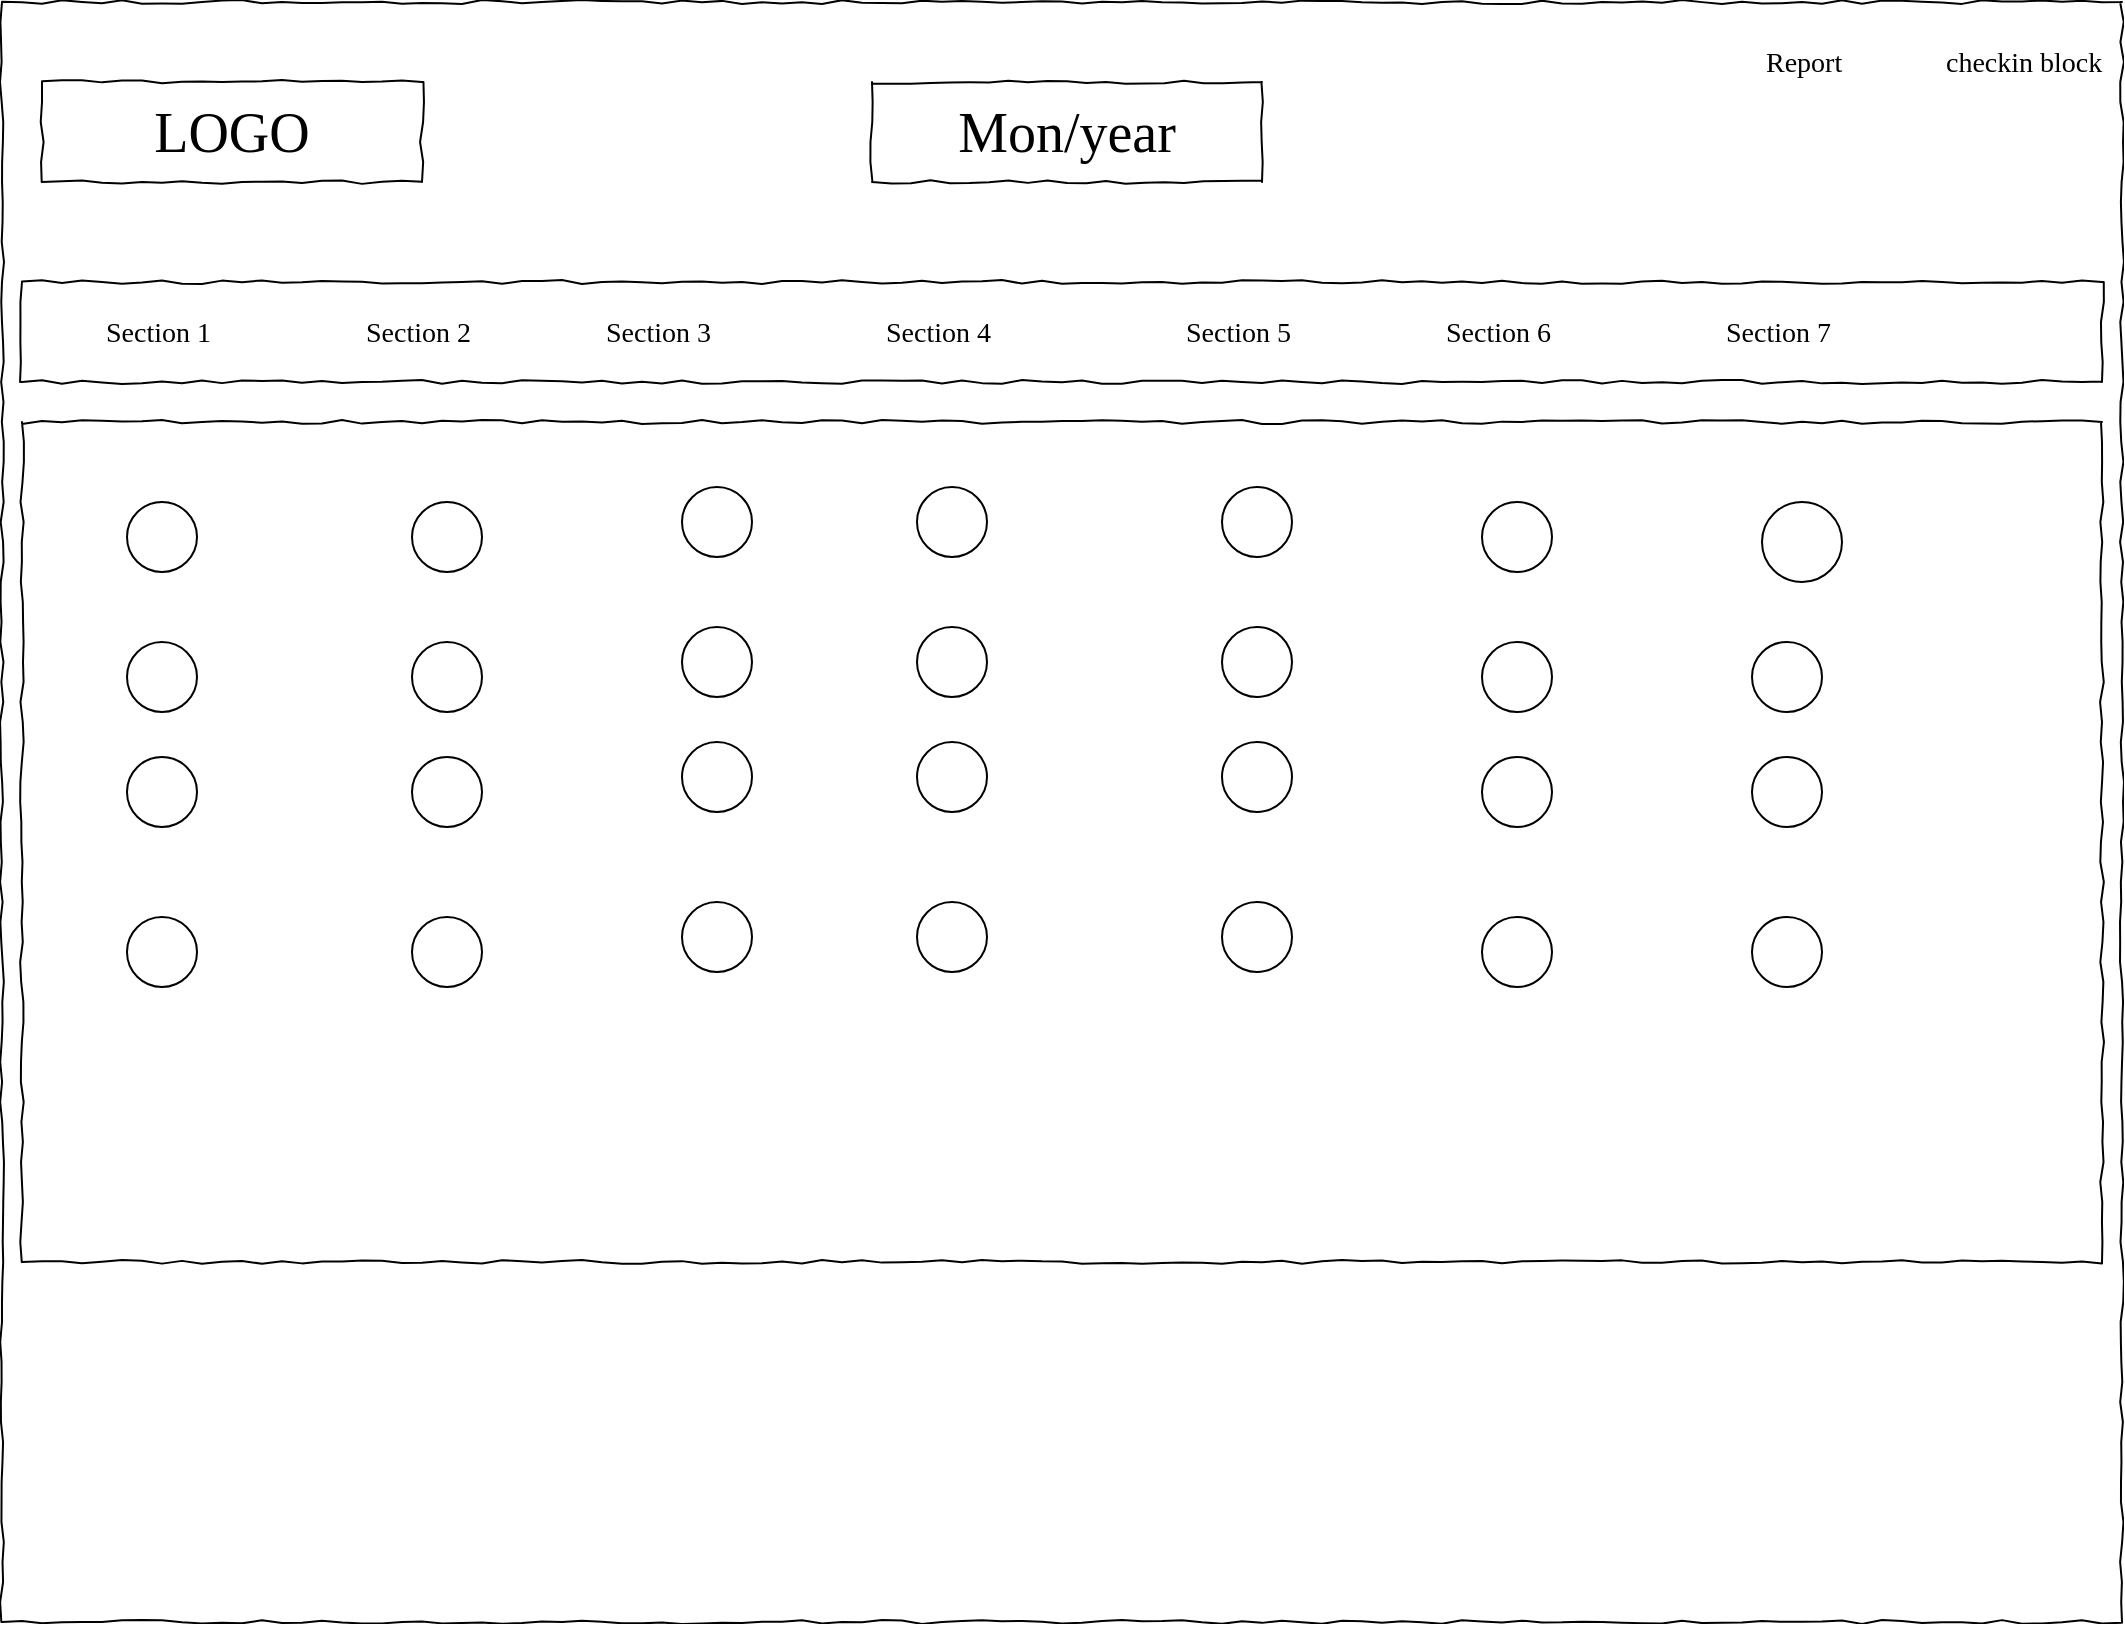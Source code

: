 <mxfile version="21.3.7" type="github" pages="3">
  <diagram name="Splash page" id="03018318-947c-dd8e-b7a3-06fadd420f32">
    <mxGraphModel dx="1562" dy="885" grid="1" gridSize="10" guides="1" tooltips="1" connect="1" arrows="1" fold="1" page="1" pageScale="1" pageWidth="1100" pageHeight="850" background="none" math="0" shadow="0">
      <root>
        <mxCell id="0" />
        <mxCell id="1" parent="0" />
        <mxCell id="677b7b8949515195-1" value="" style="whiteSpace=wrap;html=1;rounded=0;shadow=0;labelBackgroundColor=none;strokeColor=#000000;strokeWidth=1;fillColor=none;fontFamily=Verdana;fontSize=12;fontColor=#000000;align=center;comic=1;" parent="1" vertex="1">
          <mxGeometry x="20" y="20" width="1060" height="810" as="geometry" />
        </mxCell>
        <mxCell id="677b7b8949515195-2" value="LOGO" style="whiteSpace=wrap;html=1;rounded=0;shadow=0;labelBackgroundColor=none;strokeWidth=1;fontFamily=Verdana;fontSize=28;align=center;comic=1;" parent="1" vertex="1">
          <mxGeometry x="40" y="60" width="190" height="50" as="geometry" />
        </mxCell>
        <mxCell id="677b7b8949515195-5" value="Report" style="text;html=1;points=[];align=left;verticalAlign=top;spacingTop=-4;fontSize=14;fontFamily=Verdana" parent="1" vertex="1">
          <mxGeometry x="900" y="40" width="60" height="20" as="geometry" />
        </mxCell>
        <mxCell id="677b7b8949515195-8" value="" style="whiteSpace=wrap;html=1;rounded=0;shadow=0;labelBackgroundColor=none;strokeWidth=1;fillColor=none;fontFamily=Verdana;fontSize=12;align=center;comic=1;" parent="1" vertex="1">
          <mxGeometry x="30" y="230" width="1040" height="420" as="geometry" />
        </mxCell>
        <mxCell id="677b7b8949515195-10" value="" style="whiteSpace=wrap;html=1;rounded=0;shadow=0;labelBackgroundColor=none;strokeWidth=1;fillColor=none;fontFamily=Verdana;fontSize=12;align=center;comic=1;" parent="1" vertex="1">
          <mxGeometry x="30" y="160" width="1040" height="50" as="geometry" />
        </mxCell>
        <mxCell id="677b7b8949515195-11" value="Section 1" style="text;html=1;points=[];align=left;verticalAlign=top;spacingTop=-4;fontSize=14;fontFamily=Verdana" parent="1" vertex="1">
          <mxGeometry x="70" y="175" width="60" height="25" as="geometry" />
        </mxCell>
        <mxCell id="677b7b8949515195-12" value="Section 2" style="text;html=1;points=[];align=left;verticalAlign=top;spacingTop=-4;fontSize=14;fontFamily=Verdana" parent="1" vertex="1">
          <mxGeometry x="200" y="175" width="60" height="20" as="geometry" />
        </mxCell>
        <mxCell id="677b7b8949515195-13" value="Section 3" style="text;html=1;points=[];align=left;verticalAlign=top;spacingTop=-4;fontSize=14;fontFamily=Verdana" parent="1" vertex="1">
          <mxGeometry x="320" y="175" width="60" height="20" as="geometry" />
        </mxCell>
        <mxCell id="677b7b8949515195-14" value="Section 4" style="text;html=1;points=[];align=left;verticalAlign=top;spacingTop=-4;fontSize=14;fontFamily=Verdana" parent="1" vertex="1">
          <mxGeometry x="460" y="175" width="60" height="20" as="geometry" />
        </mxCell>
        <mxCell id="gzuGPbXRsKbP8Gxhz4UM-1" value="Section 5" style="text;html=1;points=[];align=left;verticalAlign=top;spacingTop=-4;fontSize=14;fontFamily=Verdana" vertex="1" parent="1">
          <mxGeometry x="610" y="175" width="60" height="20" as="geometry" />
        </mxCell>
        <mxCell id="gzuGPbXRsKbP8Gxhz4UM-2" value="Section 6" style="text;html=1;points=[];align=left;verticalAlign=top;spacingTop=-4;fontSize=14;fontFamily=Verdana" vertex="1" parent="1">
          <mxGeometry x="740" y="175" width="60" height="20" as="geometry" />
        </mxCell>
        <mxCell id="gzuGPbXRsKbP8Gxhz4UM-3" value="Section 7" style="text;html=1;points=[];align=left;verticalAlign=top;spacingTop=-4;fontSize=14;fontFamily=Verdana" vertex="1" parent="1">
          <mxGeometry x="880" y="175" width="60" height="20" as="geometry" />
        </mxCell>
        <mxCell id="gzuGPbXRsKbP8Gxhz4UM-5" value="Mon/year" style="whiteSpace=wrap;html=1;rounded=0;shadow=0;labelBackgroundColor=none;strokeWidth=1;fontFamily=Verdana;fontSize=28;align=center;comic=1;" vertex="1" parent="1">
          <mxGeometry x="455" y="60" width="195" height="50" as="geometry" />
        </mxCell>
        <mxCell id="gzuGPbXRsKbP8Gxhz4UM-9" value="" style="ellipse;whiteSpace=wrap;html=1;aspect=fixed;" vertex="1" parent="1">
          <mxGeometry x="82.5" y="270" width="35" height="35" as="geometry" />
        </mxCell>
        <mxCell id="gzuGPbXRsKbP8Gxhz4UM-10" value="" style="ellipse;whiteSpace=wrap;html=1;aspect=fixed;" vertex="1" parent="1">
          <mxGeometry x="82.5" y="340" width="35" height="35" as="geometry" />
        </mxCell>
        <mxCell id="gzuGPbXRsKbP8Gxhz4UM-11" value="" style="ellipse;whiteSpace=wrap;html=1;aspect=fixed;" vertex="1" parent="1">
          <mxGeometry x="82.5" y="397.5" width="35" height="35" as="geometry" />
        </mxCell>
        <mxCell id="gzuGPbXRsKbP8Gxhz4UM-12" value="" style="ellipse;whiteSpace=wrap;html=1;aspect=fixed;" vertex="1" parent="1">
          <mxGeometry x="82.5" y="477.5" width="35" height="35" as="geometry" />
        </mxCell>
        <mxCell id="gzuGPbXRsKbP8Gxhz4UM-13" value="" style="ellipse;whiteSpace=wrap;html=1;aspect=fixed;" vertex="1" parent="1">
          <mxGeometry x="225" y="270" width="35" height="35" as="geometry" />
        </mxCell>
        <mxCell id="gzuGPbXRsKbP8Gxhz4UM-14" value="" style="ellipse;whiteSpace=wrap;html=1;aspect=fixed;" vertex="1" parent="1">
          <mxGeometry x="225" y="340" width="35" height="35" as="geometry" />
        </mxCell>
        <mxCell id="gzuGPbXRsKbP8Gxhz4UM-15" value="" style="ellipse;whiteSpace=wrap;html=1;aspect=fixed;" vertex="1" parent="1">
          <mxGeometry x="225" y="397.5" width="35" height="35" as="geometry" />
        </mxCell>
        <mxCell id="gzuGPbXRsKbP8Gxhz4UM-16" value="" style="ellipse;whiteSpace=wrap;html=1;aspect=fixed;" vertex="1" parent="1">
          <mxGeometry x="225" y="477.5" width="35" height="35" as="geometry" />
        </mxCell>
        <mxCell id="gzuGPbXRsKbP8Gxhz4UM-17" value="" style="ellipse;whiteSpace=wrap;html=1;aspect=fixed;" vertex="1" parent="1">
          <mxGeometry x="360" y="262.5" width="35" height="35" as="geometry" />
        </mxCell>
        <mxCell id="gzuGPbXRsKbP8Gxhz4UM-18" value="" style="ellipse;whiteSpace=wrap;html=1;aspect=fixed;" vertex="1" parent="1">
          <mxGeometry x="360" y="332.5" width="35" height="35" as="geometry" />
        </mxCell>
        <mxCell id="gzuGPbXRsKbP8Gxhz4UM-19" value="" style="ellipse;whiteSpace=wrap;html=1;aspect=fixed;" vertex="1" parent="1">
          <mxGeometry x="360" y="390" width="35" height="35" as="geometry" />
        </mxCell>
        <mxCell id="gzuGPbXRsKbP8Gxhz4UM-20" value="" style="ellipse;whiteSpace=wrap;html=1;aspect=fixed;" vertex="1" parent="1">
          <mxGeometry x="360" y="470" width="35" height="35" as="geometry" />
        </mxCell>
        <mxCell id="gzuGPbXRsKbP8Gxhz4UM-26" value="" style="ellipse;whiteSpace=wrap;html=1;aspect=fixed;" vertex="1" parent="1">
          <mxGeometry x="477.5" y="262.5" width="35" height="35" as="geometry" />
        </mxCell>
        <mxCell id="gzuGPbXRsKbP8Gxhz4UM-27" value="" style="ellipse;whiteSpace=wrap;html=1;aspect=fixed;" vertex="1" parent="1">
          <mxGeometry x="477.5" y="332.5" width="35" height="35" as="geometry" />
        </mxCell>
        <mxCell id="gzuGPbXRsKbP8Gxhz4UM-28" value="" style="ellipse;whiteSpace=wrap;html=1;aspect=fixed;" vertex="1" parent="1">
          <mxGeometry x="477.5" y="390" width="35" height="35" as="geometry" />
        </mxCell>
        <mxCell id="gzuGPbXRsKbP8Gxhz4UM-29" value="" style="ellipse;whiteSpace=wrap;html=1;aspect=fixed;" vertex="1" parent="1">
          <mxGeometry x="477.5" y="470" width="35" height="35" as="geometry" />
        </mxCell>
        <mxCell id="gzuGPbXRsKbP8Gxhz4UM-30" value="" style="ellipse;whiteSpace=wrap;html=1;aspect=fixed;" vertex="1" parent="1">
          <mxGeometry x="630" y="262.5" width="35" height="35" as="geometry" />
        </mxCell>
        <mxCell id="gzuGPbXRsKbP8Gxhz4UM-31" value="" style="ellipse;whiteSpace=wrap;html=1;aspect=fixed;" vertex="1" parent="1">
          <mxGeometry x="630" y="332.5" width="35" height="35" as="geometry" />
        </mxCell>
        <mxCell id="gzuGPbXRsKbP8Gxhz4UM-32" value="" style="ellipse;whiteSpace=wrap;html=1;aspect=fixed;" vertex="1" parent="1">
          <mxGeometry x="630" y="390" width="35" height="35" as="geometry" />
        </mxCell>
        <mxCell id="gzuGPbXRsKbP8Gxhz4UM-33" value="" style="ellipse;whiteSpace=wrap;html=1;aspect=fixed;" vertex="1" parent="1">
          <mxGeometry x="630" y="470" width="35" height="35" as="geometry" />
        </mxCell>
        <mxCell id="gzuGPbXRsKbP8Gxhz4UM-34" value="" style="ellipse;whiteSpace=wrap;html=1;aspect=fixed;" vertex="1" parent="1">
          <mxGeometry x="760" y="270" width="35" height="35" as="geometry" />
        </mxCell>
        <mxCell id="gzuGPbXRsKbP8Gxhz4UM-35" value="" style="ellipse;whiteSpace=wrap;html=1;aspect=fixed;" vertex="1" parent="1">
          <mxGeometry x="760" y="340" width="35" height="35" as="geometry" />
        </mxCell>
        <mxCell id="gzuGPbXRsKbP8Gxhz4UM-36" value="" style="ellipse;whiteSpace=wrap;html=1;aspect=fixed;" vertex="1" parent="1">
          <mxGeometry x="760" y="397.5" width="35" height="35" as="geometry" />
        </mxCell>
        <mxCell id="gzuGPbXRsKbP8Gxhz4UM-37" value="" style="ellipse;whiteSpace=wrap;html=1;aspect=fixed;" vertex="1" parent="1">
          <mxGeometry x="760" y="477.5" width="35" height="35" as="geometry" />
        </mxCell>
        <mxCell id="gzuGPbXRsKbP8Gxhz4UM-38" value="" style="ellipse;whiteSpace=wrap;html=1;aspect=fixed;" vertex="1" parent="1">
          <mxGeometry x="900" y="270" width="40" height="40" as="geometry" />
        </mxCell>
        <mxCell id="gzuGPbXRsKbP8Gxhz4UM-39" value="" style="ellipse;whiteSpace=wrap;html=1;aspect=fixed;" vertex="1" parent="1">
          <mxGeometry x="895" y="340" width="35" height="35" as="geometry" />
        </mxCell>
        <mxCell id="gzuGPbXRsKbP8Gxhz4UM-40" value="" style="ellipse;whiteSpace=wrap;html=1;aspect=fixed;" vertex="1" parent="1">
          <mxGeometry x="895" y="397.5" width="35" height="35" as="geometry" />
        </mxCell>
        <mxCell id="gzuGPbXRsKbP8Gxhz4UM-41" value="" style="ellipse;whiteSpace=wrap;html=1;aspect=fixed;" vertex="1" parent="1">
          <mxGeometry x="895" y="477.5" width="35" height="35" as="geometry" />
        </mxCell>
        <mxCell id="cvRHS9d1KzE3qvVEQX-d-2" value="checkin block&lt;br&gt;" style="text;html=1;points=[];align=left;verticalAlign=top;spacingTop=-4;fontSize=14;fontFamily=Verdana" vertex="1" parent="1">
          <mxGeometry x="990" y="40" width="60" height="20" as="geometry" />
        </mxCell>
      </root>
    </mxGraphModel>
  </diagram>
  <diagram id="HzAyq3bULW1CsUGAQFjL" name="tasks Feature 1(CRUD)">
    <mxGraphModel dx="1562" dy="885" grid="1" gridSize="10" guides="1" tooltips="1" connect="1" arrows="1" fold="1" page="1" pageScale="1" pageWidth="827" pageHeight="1169" math="0" shadow="0">
      <root>
        <mxCell id="0" />
        <mxCell id="1" parent="0" />
        <mxCell id="LJAVsd4vpqmhmT_unBGZ-1" value="" style="whiteSpace=wrap;html=1;rounded=0;shadow=0;labelBackgroundColor=none;strokeColor=#000000;strokeWidth=1;fillColor=none;fontFamily=Verdana;fontSize=12;fontColor=#000000;align=center;comic=1;" vertex="1" parent="1">
          <mxGeometry x="20" y="20" width="1060" height="810" as="geometry" />
        </mxCell>
        <mxCell id="LJAVsd4vpqmhmT_unBGZ-2" value="LOGO" style="whiteSpace=wrap;html=1;rounded=0;shadow=0;labelBackgroundColor=none;strokeWidth=1;fontFamily=Verdana;fontSize=28;align=center;comic=1;" vertex="1" parent="1">
          <mxGeometry x="40" y="60" width="190" height="50" as="geometry" />
        </mxCell>
        <mxCell id="LJAVsd4vpqmhmT_unBGZ-3" value="Report" style="text;html=1;points=[];align=left;verticalAlign=top;spacingTop=-4;fontSize=14;fontFamily=Verdana" vertex="1" parent="1">
          <mxGeometry x="900" y="40" width="60" height="20" as="geometry" />
        </mxCell>
        <mxCell id="LJAVsd4vpqmhmT_unBGZ-4" value="" style="whiteSpace=wrap;html=1;rounded=0;shadow=0;labelBackgroundColor=none;strokeWidth=1;fillColor=none;fontFamily=Verdana;fontSize=12;align=center;comic=1;" vertex="1" parent="1">
          <mxGeometry x="30" y="230" width="1040" height="320" as="geometry" />
        </mxCell>
        <mxCell id="LJAVsd4vpqmhmT_unBGZ-5" value="" style="whiteSpace=wrap;html=1;rounded=0;shadow=0;labelBackgroundColor=none;strokeWidth=1;fillColor=none;fontFamily=Verdana;fontSize=12;align=center;comic=1;" vertex="1" parent="1">
          <mxGeometry x="30" y="160" width="1040" height="50" as="geometry" />
        </mxCell>
        <mxCell id="LJAVsd4vpqmhmT_unBGZ-6" value="Section 1" style="text;html=1;points=[];align=left;verticalAlign=top;spacingTop=-4;fontSize=14;fontFamily=Verdana" vertex="1" parent="1">
          <mxGeometry x="70" y="175" width="60" height="25" as="geometry" />
        </mxCell>
        <mxCell id="LJAVsd4vpqmhmT_unBGZ-7" value="Section 2" style="text;html=1;points=[];align=left;verticalAlign=top;spacingTop=-4;fontSize=14;fontFamily=Verdana" vertex="1" parent="1">
          <mxGeometry x="200" y="175" width="60" height="20" as="geometry" />
        </mxCell>
        <mxCell id="LJAVsd4vpqmhmT_unBGZ-8" value="Section 3" style="text;html=1;points=[];align=left;verticalAlign=top;spacingTop=-4;fontSize=14;fontFamily=Verdana" vertex="1" parent="1">
          <mxGeometry x="320" y="175" width="60" height="20" as="geometry" />
        </mxCell>
        <mxCell id="LJAVsd4vpqmhmT_unBGZ-9" value="Section 4" style="text;html=1;points=[];align=left;verticalAlign=top;spacingTop=-4;fontSize=14;fontFamily=Verdana" vertex="1" parent="1">
          <mxGeometry x="460" y="175" width="60" height="20" as="geometry" />
        </mxCell>
        <mxCell id="LJAVsd4vpqmhmT_unBGZ-10" value="Section 5" style="text;html=1;points=[];align=left;verticalAlign=top;spacingTop=-4;fontSize=14;fontFamily=Verdana" vertex="1" parent="1">
          <mxGeometry x="610" y="175" width="60" height="20" as="geometry" />
        </mxCell>
        <mxCell id="LJAVsd4vpqmhmT_unBGZ-11" value="Section 6" style="text;html=1;points=[];align=left;verticalAlign=top;spacingTop=-4;fontSize=14;fontFamily=Verdana" vertex="1" parent="1">
          <mxGeometry x="740" y="175" width="60" height="20" as="geometry" />
        </mxCell>
        <mxCell id="LJAVsd4vpqmhmT_unBGZ-12" value="Section 7" style="text;html=1;points=[];align=left;verticalAlign=top;spacingTop=-4;fontSize=14;fontFamily=Verdana" vertex="1" parent="1">
          <mxGeometry x="880" y="175" width="60" height="20" as="geometry" />
        </mxCell>
        <mxCell id="LJAVsd4vpqmhmT_unBGZ-13" value="Mon/year" style="whiteSpace=wrap;html=1;rounded=0;shadow=0;labelBackgroundColor=none;strokeWidth=1;fontFamily=Verdana;fontSize=28;align=center;comic=1;" vertex="1" parent="1">
          <mxGeometry x="455" y="60" width="195" height="50" as="geometry" />
        </mxCell>
        <mxCell id="LJAVsd4vpqmhmT_unBGZ-14" value="" style="ellipse;whiteSpace=wrap;html=1;aspect=fixed;" vertex="1" parent="1">
          <mxGeometry x="82.5" y="270" width="35" height="35" as="geometry" />
        </mxCell>
        <mxCell id="LJAVsd4vpqmhmT_unBGZ-15" value="" style="ellipse;whiteSpace=wrap;html=1;aspect=fixed;" vertex="1" parent="1">
          <mxGeometry x="82.5" y="340" width="35" height="35" as="geometry" />
        </mxCell>
        <mxCell id="LJAVsd4vpqmhmT_unBGZ-16" value="" style="ellipse;whiteSpace=wrap;html=1;aspect=fixed;" vertex="1" parent="1">
          <mxGeometry x="82.5" y="397.5" width="35" height="35" as="geometry" />
        </mxCell>
        <mxCell id="LJAVsd4vpqmhmT_unBGZ-17" value="" style="ellipse;whiteSpace=wrap;html=1;aspect=fixed;" vertex="1" parent="1">
          <mxGeometry x="82.5" y="477.5" width="35" height="35" as="geometry" />
        </mxCell>
        <mxCell id="LJAVsd4vpqmhmT_unBGZ-18" value="" style="ellipse;whiteSpace=wrap;html=1;aspect=fixed;" vertex="1" parent="1">
          <mxGeometry x="225" y="270" width="35" height="35" as="geometry" />
        </mxCell>
        <mxCell id="LJAVsd4vpqmhmT_unBGZ-19" value="" style="ellipse;whiteSpace=wrap;html=1;aspect=fixed;" vertex="1" parent="1">
          <mxGeometry x="225" y="340" width="35" height="35" as="geometry" />
        </mxCell>
        <mxCell id="LJAVsd4vpqmhmT_unBGZ-20" value="" style="ellipse;whiteSpace=wrap;html=1;aspect=fixed;" vertex="1" parent="1">
          <mxGeometry x="225" y="397.5" width="35" height="35" as="geometry" />
        </mxCell>
        <mxCell id="LJAVsd4vpqmhmT_unBGZ-21" value="" style="ellipse;whiteSpace=wrap;html=1;aspect=fixed;" vertex="1" parent="1">
          <mxGeometry x="225" y="477.5" width="35" height="35" as="geometry" />
        </mxCell>
        <mxCell id="LJAVsd4vpqmhmT_unBGZ-22" value="" style="ellipse;whiteSpace=wrap;html=1;aspect=fixed;" vertex="1" parent="1">
          <mxGeometry x="360" y="262.5" width="35" height="35" as="geometry" />
        </mxCell>
        <mxCell id="LJAVsd4vpqmhmT_unBGZ-23" value="" style="ellipse;whiteSpace=wrap;html=1;aspect=fixed;" vertex="1" parent="1">
          <mxGeometry x="360" y="332.5" width="35" height="35" as="geometry" />
        </mxCell>
        <mxCell id="LJAVsd4vpqmhmT_unBGZ-24" value="" style="ellipse;whiteSpace=wrap;html=1;aspect=fixed;" vertex="1" parent="1">
          <mxGeometry x="360" y="390" width="35" height="35" as="geometry" />
        </mxCell>
        <mxCell id="LJAVsd4vpqmhmT_unBGZ-25" value="" style="ellipse;whiteSpace=wrap;html=1;aspect=fixed;" vertex="1" parent="1">
          <mxGeometry x="360" y="470" width="35" height="35" as="geometry" />
        </mxCell>
        <mxCell id="LJAVsd4vpqmhmT_unBGZ-26" value="" style="ellipse;whiteSpace=wrap;html=1;aspect=fixed;" vertex="1" parent="1">
          <mxGeometry x="477.5" y="262.5" width="35" height="35" as="geometry" />
        </mxCell>
        <mxCell id="LJAVsd4vpqmhmT_unBGZ-27" value="" style="ellipse;whiteSpace=wrap;html=1;aspect=fixed;" vertex="1" parent="1">
          <mxGeometry x="477.5" y="332.5" width="35" height="35" as="geometry" />
        </mxCell>
        <mxCell id="LJAVsd4vpqmhmT_unBGZ-28" value="" style="ellipse;whiteSpace=wrap;html=1;aspect=fixed;" vertex="1" parent="1">
          <mxGeometry x="477.5" y="390" width="35" height="35" as="geometry" />
        </mxCell>
        <mxCell id="LJAVsd4vpqmhmT_unBGZ-29" value="" style="ellipse;whiteSpace=wrap;html=1;aspect=fixed;" vertex="1" parent="1">
          <mxGeometry x="477.5" y="470" width="35" height="35" as="geometry" />
        </mxCell>
        <mxCell id="LJAVsd4vpqmhmT_unBGZ-30" value="" style="ellipse;whiteSpace=wrap;html=1;aspect=fixed;" vertex="1" parent="1">
          <mxGeometry x="630" y="262.5" width="35" height="35" as="geometry" />
        </mxCell>
        <mxCell id="LJAVsd4vpqmhmT_unBGZ-31" value="" style="ellipse;whiteSpace=wrap;html=1;aspect=fixed;" vertex="1" parent="1">
          <mxGeometry x="630" y="332.5" width="35" height="35" as="geometry" />
        </mxCell>
        <mxCell id="LJAVsd4vpqmhmT_unBGZ-32" value="" style="ellipse;whiteSpace=wrap;html=1;aspect=fixed;" vertex="1" parent="1">
          <mxGeometry x="630" y="390" width="35" height="35" as="geometry" />
        </mxCell>
        <mxCell id="LJAVsd4vpqmhmT_unBGZ-33" value="" style="ellipse;whiteSpace=wrap;html=1;aspect=fixed;" vertex="1" parent="1">
          <mxGeometry x="630" y="470" width="35" height="35" as="geometry" />
        </mxCell>
        <mxCell id="LJAVsd4vpqmhmT_unBGZ-34" value="" style="ellipse;whiteSpace=wrap;html=1;aspect=fixed;" vertex="1" parent="1">
          <mxGeometry x="760" y="270" width="35" height="35" as="geometry" />
        </mxCell>
        <mxCell id="LJAVsd4vpqmhmT_unBGZ-35" value="" style="ellipse;whiteSpace=wrap;html=1;aspect=fixed;" vertex="1" parent="1">
          <mxGeometry x="760" y="340" width="35" height="35" as="geometry" />
        </mxCell>
        <mxCell id="LJAVsd4vpqmhmT_unBGZ-36" value="" style="ellipse;whiteSpace=wrap;html=1;aspect=fixed;" vertex="1" parent="1">
          <mxGeometry x="760" y="397.5" width="35" height="35" as="geometry" />
        </mxCell>
        <mxCell id="LJAVsd4vpqmhmT_unBGZ-37" value="" style="ellipse;whiteSpace=wrap;html=1;aspect=fixed;" vertex="1" parent="1">
          <mxGeometry x="760" y="477.5" width="35" height="35" as="geometry" />
        </mxCell>
        <mxCell id="LJAVsd4vpqmhmT_unBGZ-38" value="" style="ellipse;whiteSpace=wrap;html=1;aspect=fixed;" vertex="1" parent="1">
          <mxGeometry x="900" y="270" width="40" height="40" as="geometry" />
        </mxCell>
        <mxCell id="LJAVsd4vpqmhmT_unBGZ-39" value="" style="ellipse;whiteSpace=wrap;html=1;aspect=fixed;" vertex="1" parent="1">
          <mxGeometry x="895" y="340" width="35" height="35" as="geometry" />
        </mxCell>
        <mxCell id="LJAVsd4vpqmhmT_unBGZ-40" value="" style="ellipse;whiteSpace=wrap;html=1;aspect=fixed;" vertex="1" parent="1">
          <mxGeometry x="895" y="397.5" width="35" height="35" as="geometry" />
        </mxCell>
        <mxCell id="LJAVsd4vpqmhmT_unBGZ-41" value="" style="ellipse;whiteSpace=wrap;html=1;aspect=fixed;" vertex="1" parent="1">
          <mxGeometry x="895" y="477.5" width="35" height="35" as="geometry" />
        </mxCell>
        <mxCell id="LJAVsd4vpqmhmT_unBGZ-42" value="checkin block&lt;br&gt;" style="text;html=1;points=[];align=left;verticalAlign=top;spacingTop=-4;fontSize=14;fontFamily=Verdana" vertex="1" parent="1">
          <mxGeometry x="990" y="40" width="60" height="20" as="geometry" />
        </mxCell>
      </root>
    </mxGraphModel>
  </diagram>
  <diagram id="9uj736PdaMLw37xizz2J" name="journals Feature 2(CRUD)">
    <mxGraphModel dx="1562" dy="885" grid="1" gridSize="10" guides="1" tooltips="1" connect="1" arrows="1" fold="1" page="1" pageScale="1" pageWidth="827" pageHeight="1169" math="0" shadow="0">
      <root>
        <mxCell id="0" />
        <mxCell id="1" parent="0" />
      </root>
    </mxGraphModel>
  </diagram>
</mxfile>
